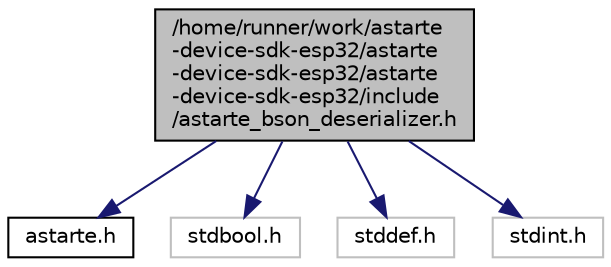 digraph "/home/runner/work/astarte-device-sdk-esp32/astarte-device-sdk-esp32/astarte-device-sdk-esp32/include/astarte_bson_deserializer.h"
{
 // LATEX_PDF_SIZE
  edge [fontname="Helvetica",fontsize="10",labelfontname="Helvetica",labelfontsize="10"];
  node [fontname="Helvetica",fontsize="10",shape=record];
  Node1 [label="/home/runner/work/astarte\l-device-sdk-esp32/astarte\l-device-sdk-esp32/astarte\l-device-sdk-esp32/include\l/astarte_bson_deserializer.h",height=0.2,width=0.4,color="black", fillcolor="grey75", style="filled", fontcolor="black",tooltip="Astarte BSON deserialization functions."];
  Node1 -> Node2 [color="midnightblue",fontsize="10",style="solid",fontname="Helvetica"];
  Node2 [label="astarte.h",height=0.2,width=0.4,color="black", fillcolor="white", style="filled",URL="$astarte_8h.html",tooltip="Astarte types and defines."];
  Node1 -> Node3 [color="midnightblue",fontsize="10",style="solid",fontname="Helvetica"];
  Node3 [label="stdbool.h",height=0.2,width=0.4,color="grey75", fillcolor="white", style="filled",tooltip=" "];
  Node1 -> Node4 [color="midnightblue",fontsize="10",style="solid",fontname="Helvetica"];
  Node4 [label="stddef.h",height=0.2,width=0.4,color="grey75", fillcolor="white", style="filled",tooltip=" "];
  Node1 -> Node5 [color="midnightblue",fontsize="10",style="solid",fontname="Helvetica"];
  Node5 [label="stdint.h",height=0.2,width=0.4,color="grey75", fillcolor="white", style="filled",tooltip=" "];
}
